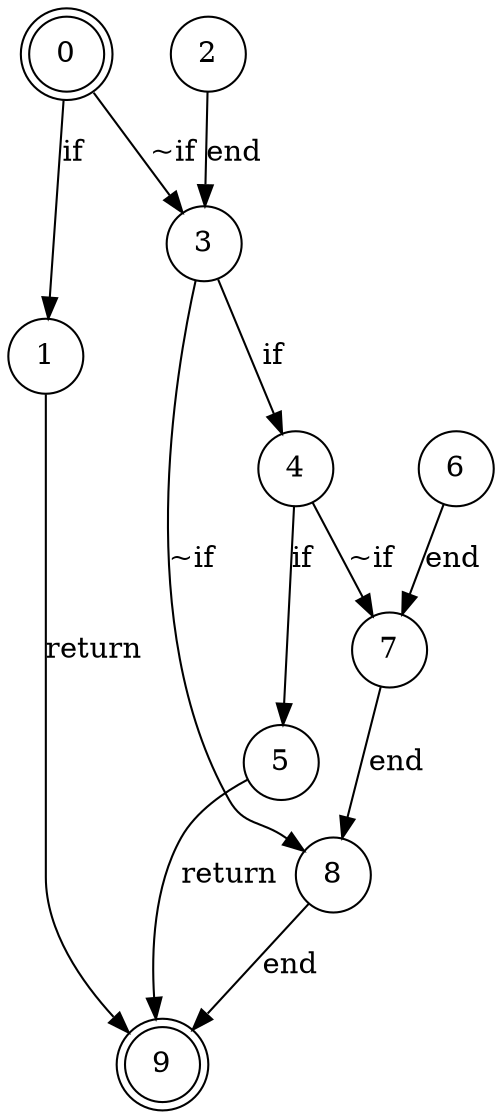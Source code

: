 digraph finite_state_machine {
    node [shape = doublecircle]; 0 9;
    node [shape = circle];
    0 -> 1[label = "if"];
    0 -> 3[label = "~if"];
    1 -> 9[label = "return"];
    2 -> 3[label = "end"];
    3 -> 4[label = "if"];
    3 -> 8[label = "~if"];
    4 -> 5[label = "if"];
    4 -> 7[label = "~if"];
    5 -> 9[label = "return"];
    6 -> 7[label = "end"];
    7 -> 8[label = "end"];
    8 -> 9[label = "end"];
}
